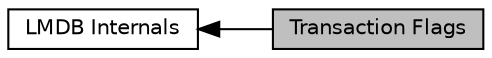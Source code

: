 digraph "Transaction Flags"
{
  edge [fontname="Helvetica",fontsize="10",labelfontname="Helvetica",labelfontsize="10"];
  node [fontname="Helvetica",fontsize="10",shape=record];
  rankdir=LR;
  Node0 [label="Transaction Flags",height=0.2,width=0.4,color="black", fillcolor="grey75", style="filled", fontcolor="black"];
  Node1 [label="LMDB Internals",height=0.2,width=0.4,color="black", fillcolor="white", style="filled",URL="$group__internal.html"];
  Node1->Node0 [shape=plaintext, dir="back", style="solid"];
}
